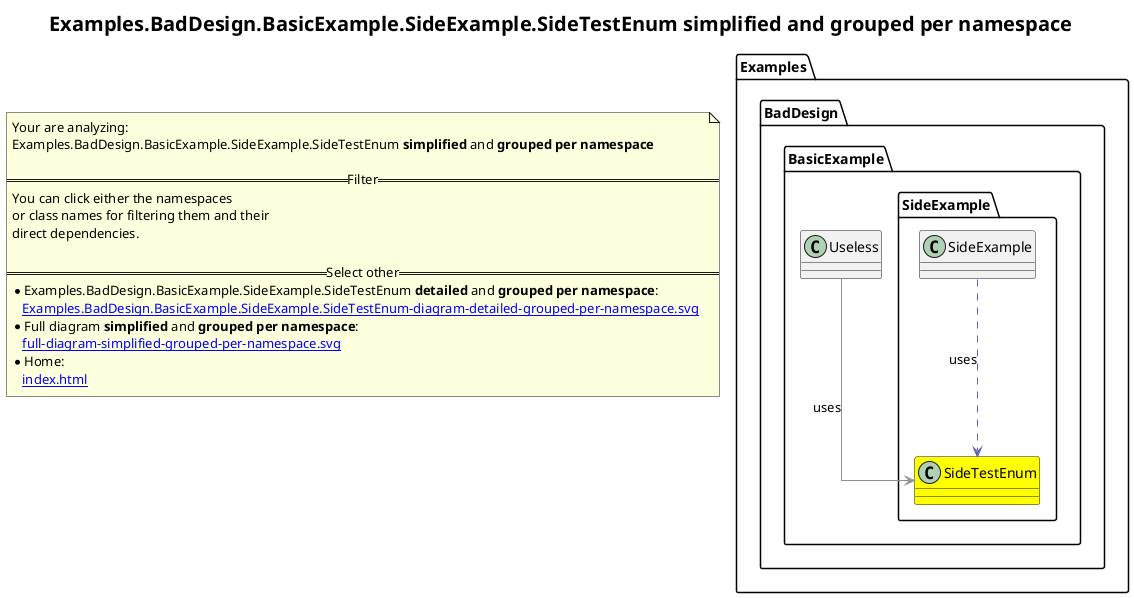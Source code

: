@startuml
skinparam linetype ortho
title <size:20>Examples.BadDesign.BasicExample.SideExample.SideTestEnum **simplified** and **grouped per namespace**</size>
note "Your are analyzing:\nExamples.BadDesign.BasicExample.SideExample.SideTestEnum **simplified** and **grouped per namespace**\n\n==Filter==\nYou can click either the namespaces \nor class names for filtering them and their\ndirect dependencies.\n\n==Select other==\n* Examples.BadDesign.BasicExample.SideExample.SideTestEnum **detailed** and **grouped per namespace**:\n   [[Examples.BadDesign.BasicExample.SideExample.SideTestEnum-diagram-detailed-grouped-per-namespace.svg]]\n* Full diagram **simplified** and **grouped per namespace**:\n   [[full-diagram-simplified-grouped-per-namespace.svg]]\n* Home:\n   [[index.html]]" as FloatingNote
namespace Examples [[Examples-diagram-simplified-grouped-per-namespace.svg]] {
namespace Examples.BadDesign [[Examples.BadDesign-diagram-simplified-grouped-per-namespace.svg]] {
namespace Examples.BadDesign.BasicExample [[Examples.BadDesign.BasicExample-diagram-simplified-grouped-per-namespace.svg]] {
    class Examples.BadDesign.BasicExample.Useless [[Examples.BadDesign.BasicExample.Useless-diagram-simplified-grouped-per-namespace.svg]]  {
    }
'Compared namespace Examples.BadDesign.BasicExample [[Examples.BadDesign.BasicExample-diagram-simplified-grouped-per-namespace.svg]] { with last element of     }
' Closing all previous_sub_namespace_list namespace None because file analysis is finished.
' Closing namespace BasicExample
}
' Closing namespace BadDesign
}
' Closing namespace Examples
}
namespace Examples [[Examples-diagram-simplified-grouped-per-namespace.svg]] {
namespace Examples.BadDesign [[Examples.BadDesign-diagram-simplified-grouped-per-namespace.svg]] {
namespace Examples.BadDesign.BasicExample [[Examples.BadDesign.BasicExample-diagram-simplified-grouped-per-namespace.svg]] {
namespace Examples.BadDesign.BasicExample.SideExample [[Examples.BadDesign.BasicExample.SideExample-diagram-simplified-grouped-per-namespace.svg]] {
      class Examples.BadDesign.BasicExample.SideExample.SideTestEnum [[Examples.BadDesign.BasicExample.SideExample.SideTestEnum-diagram-simplified-grouped-per-namespace.svg]] #yellow {
      }
      class Examples.BadDesign.BasicExample.SideExample.SideExample [[Examples.BadDesign.BasicExample.SideExample.SideExample-diagram-simplified-grouped-per-namespace.svg]]  {
      }
'Compared namespace Examples.BadDesign.BasicExample.SideExample [[Examples.BadDesign.BasicExample.SideExample-diagram-simplified-grouped-per-namespace.svg]] { with last element of       }
' Closing all previous_sub_namespace_list namespace None because file analysis is finished.
' Closing namespace SideExample
}
' Closing namespace BasicExample
}
' Closing namespace BadDesign
}
' Closing namespace Examples
}
 ' *************************************** 
 ' *************************************** 
 ' *************************************** 
' Class relations extracted from namespace:
' Examples.BadDesign.BasicExample
Examples.BadDesign.BasicExample.Useless -[#909090]-> Examples.BadDesign.BasicExample.SideExample.SideTestEnum  : uses 
' Class relations extracted from namespace:
' Examples.BadDesign.BasicExample.SideExample
Examples.BadDesign.BasicExample.SideExample.SideExample .[#6060BB].> Examples.BadDesign.BasicExample.SideExample.SideTestEnum  : uses 
@enduml